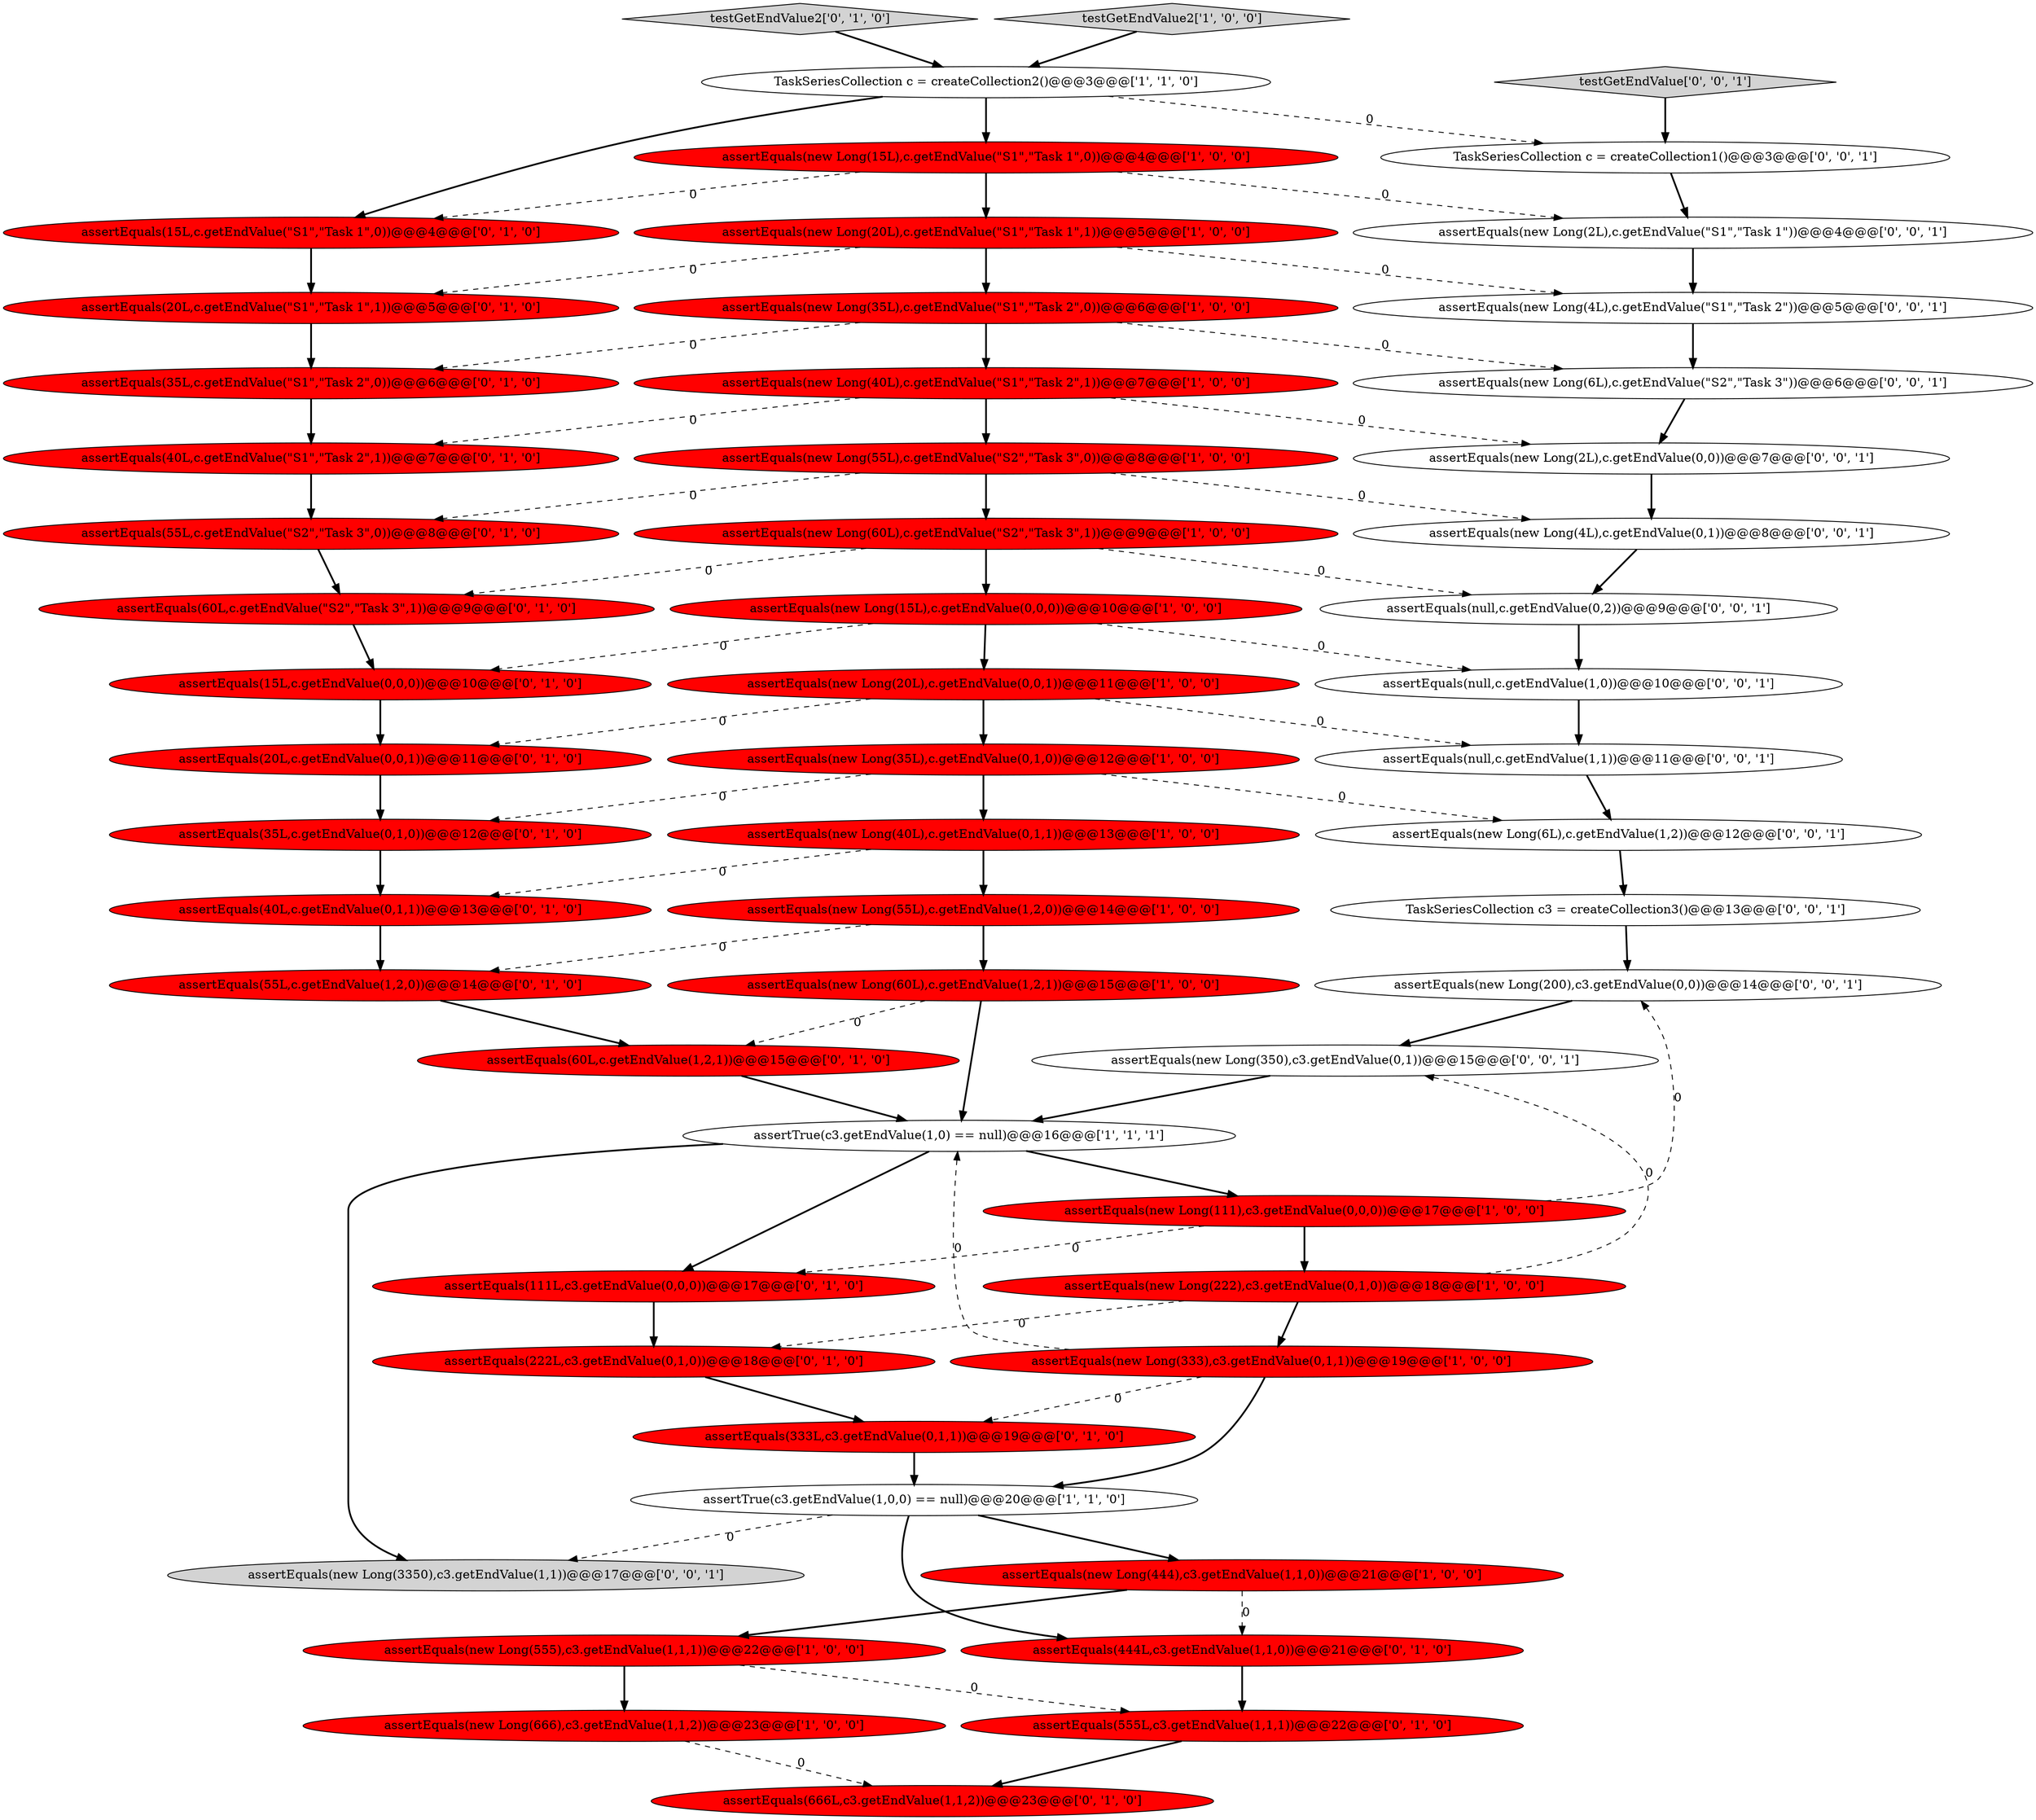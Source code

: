 digraph {
18 [style = filled, label = "assertEquals(new Long(15L),c.getEndValue(\"S1\",\"Task 1\",0))@@@4@@@['1', '0', '0']", fillcolor = red, shape = ellipse image = "AAA1AAABBB1BBB"];
0 [style = filled, label = "assertEquals(new Long(55L),c.getEndValue(1,2,0))@@@14@@@['1', '0', '0']", fillcolor = red, shape = ellipse image = "AAA1AAABBB1BBB"];
53 [style = filled, label = "testGetEndValue['0', '0', '1']", fillcolor = lightgray, shape = diamond image = "AAA0AAABBB3BBB"];
54 [style = filled, label = "assertEquals(new Long(6L),c.getEndValue(\"S2\",\"Task 3\"))@@@6@@@['0', '0', '1']", fillcolor = white, shape = ellipse image = "AAA0AAABBB3BBB"];
27 [style = filled, label = "assertEquals(60L,c.getEndValue(\"S2\",\"Task 3\",1))@@@9@@@['0', '1', '0']", fillcolor = red, shape = ellipse image = "AAA1AAABBB2BBB"];
43 [style = filled, label = "assertEquals(new Long(4L),c.getEndValue(\"S1\",\"Task 2\"))@@@5@@@['0', '0', '1']", fillcolor = white, shape = ellipse image = "AAA0AAABBB3BBB"];
15 [style = filled, label = "assertEquals(new Long(666),c3.getEndValue(1,1,2))@@@23@@@['1', '0', '0']", fillcolor = red, shape = ellipse image = "AAA1AAABBB1BBB"];
52 [style = filled, label = "assertEquals(null,c.getEndValue(1,1))@@@11@@@['0', '0', '1']", fillcolor = white, shape = ellipse image = "AAA0AAABBB3BBB"];
44 [style = filled, label = "assertEquals(null,c.getEndValue(1,0))@@@10@@@['0', '0', '1']", fillcolor = white, shape = ellipse image = "AAA0AAABBB3BBB"];
45 [style = filled, label = "assertEquals(null,c.getEndValue(0,2))@@@9@@@['0', '0', '1']", fillcolor = white, shape = ellipse image = "AAA0AAABBB3BBB"];
48 [style = filled, label = "assertEquals(new Long(4L),c.getEndValue(0,1))@@@8@@@['0', '0', '1']", fillcolor = white, shape = ellipse image = "AAA0AAABBB3BBB"];
28 [style = filled, label = "assertEquals(222L,c3.getEndValue(0,1,0))@@@18@@@['0', '1', '0']", fillcolor = red, shape = ellipse image = "AAA1AAABBB2BBB"];
39 [style = filled, label = "assertEquals(333L,c3.getEndValue(0,1,1))@@@19@@@['0', '1', '0']", fillcolor = red, shape = ellipse image = "AAA1AAABBB2BBB"];
21 [style = filled, label = "TaskSeriesCollection c = createCollection2()@@@3@@@['1', '1', '0']", fillcolor = white, shape = ellipse image = "AAA0AAABBB1BBB"];
42 [style = filled, label = "assertEquals(new Long(2L),c.getEndValue(\"S1\",\"Task 1\"))@@@4@@@['0', '0', '1']", fillcolor = white, shape = ellipse image = "AAA0AAABBB3BBB"];
4 [style = filled, label = "assertEquals(new Long(40L),c.getEndValue(\"S1\",\"Task 2\",1))@@@7@@@['1', '0', '0']", fillcolor = red, shape = ellipse image = "AAA1AAABBB1BBB"];
51 [style = filled, label = "assertEquals(new Long(350),c3.getEndValue(0,1))@@@15@@@['0', '0', '1']", fillcolor = white, shape = ellipse image = "AAA0AAABBB3BBB"];
34 [style = filled, label = "assertEquals(15L,c.getEndValue(\"S1\",\"Task 1\",0))@@@4@@@['0', '1', '0']", fillcolor = red, shape = ellipse image = "AAA1AAABBB2BBB"];
26 [style = filled, label = "assertEquals(55L,c.getEndValue(1,2,0))@@@14@@@['0', '1', '0']", fillcolor = red, shape = ellipse image = "AAA1AAABBB2BBB"];
10 [style = filled, label = "assertTrue(c3.getEndValue(1,0,0) == null)@@@20@@@['1', '1', '0']", fillcolor = white, shape = ellipse image = "AAA0AAABBB1BBB"];
6 [style = filled, label = "assertEquals(new Long(40L),c.getEndValue(0,1,1))@@@13@@@['1', '0', '0']", fillcolor = red, shape = ellipse image = "AAA1AAABBB1BBB"];
33 [style = filled, label = "assertEquals(111L,c3.getEndValue(0,0,0))@@@17@@@['0', '1', '0']", fillcolor = red, shape = ellipse image = "AAA1AAABBB2BBB"];
20 [style = filled, label = "assertEquals(new Long(20L),c.getEndValue(\"S1\",\"Task 1\",1))@@@5@@@['1', '0', '0']", fillcolor = red, shape = ellipse image = "AAA1AAABBB1BBB"];
46 [style = filled, label = "assertEquals(new Long(200),c3.getEndValue(0,0))@@@14@@@['0', '0', '1']", fillcolor = white, shape = ellipse image = "AAA0AAABBB3BBB"];
22 [style = filled, label = "assertEquals(20L,c.getEndValue(\"S1\",\"Task 1\",1))@@@5@@@['0', '1', '0']", fillcolor = red, shape = ellipse image = "AAA1AAABBB2BBB"];
19 [style = filled, label = "assertEquals(new Long(333),c3.getEndValue(0,1,1))@@@19@@@['1', '0', '0']", fillcolor = red, shape = ellipse image = "AAA1AAABBB1BBB"];
29 [style = filled, label = "testGetEndValue2['0', '1', '0']", fillcolor = lightgray, shape = diamond image = "AAA0AAABBB2BBB"];
41 [style = filled, label = "assertEquals(new Long(3350),c3.getEndValue(1,1))@@@17@@@['0', '0', '1']", fillcolor = lightgray, shape = ellipse image = "AAA0AAABBB3BBB"];
32 [style = filled, label = "assertEquals(35L,c.getEndValue(\"S1\",\"Task 2\",0))@@@6@@@['0', '1', '0']", fillcolor = red, shape = ellipse image = "AAA1AAABBB2BBB"];
17 [style = filled, label = "assertEquals(new Long(35L),c.getEndValue(0,1,0))@@@12@@@['1', '0', '0']", fillcolor = red, shape = ellipse image = "AAA1AAABBB1BBB"];
36 [style = filled, label = "assertEquals(35L,c.getEndValue(0,1,0))@@@12@@@['0', '1', '0']", fillcolor = red, shape = ellipse image = "AAA1AAABBB2BBB"];
38 [style = filled, label = "assertEquals(60L,c.getEndValue(1,2,1))@@@15@@@['0', '1', '0']", fillcolor = red, shape = ellipse image = "AAA1AAABBB2BBB"];
2 [style = filled, label = "assertEquals(new Long(555),c3.getEndValue(1,1,1))@@@22@@@['1', '0', '0']", fillcolor = red, shape = ellipse image = "AAA1AAABBB1BBB"];
12 [style = filled, label = "assertEquals(new Long(60L),c.getEndValue(\"S2\",\"Task 3\",1))@@@9@@@['1', '0', '0']", fillcolor = red, shape = ellipse image = "AAA1AAABBB1BBB"];
5 [style = filled, label = "assertEquals(new Long(35L),c.getEndValue(\"S1\",\"Task 2\",0))@@@6@@@['1', '0', '0']", fillcolor = red, shape = ellipse image = "AAA1AAABBB1BBB"];
11 [style = filled, label = "testGetEndValue2['1', '0', '0']", fillcolor = lightgray, shape = diamond image = "AAA0AAABBB1BBB"];
31 [style = filled, label = "assertEquals(20L,c.getEndValue(0,0,1))@@@11@@@['0', '1', '0']", fillcolor = red, shape = ellipse image = "AAA1AAABBB2BBB"];
14 [style = filled, label = "assertEquals(new Long(222),c3.getEndValue(0,1,0))@@@18@@@['1', '0', '0']", fillcolor = red, shape = ellipse image = "AAA1AAABBB1BBB"];
40 [style = filled, label = "assertEquals(666L,c3.getEndValue(1,1,2))@@@23@@@['0', '1', '0']", fillcolor = red, shape = ellipse image = "AAA1AAABBB2BBB"];
47 [style = filled, label = "TaskSeriesCollection c3 = createCollection3()@@@13@@@['0', '0', '1']", fillcolor = white, shape = ellipse image = "AAA0AAABBB3BBB"];
7 [style = filled, label = "assertEquals(new Long(444),c3.getEndValue(1,1,0))@@@21@@@['1', '0', '0']", fillcolor = red, shape = ellipse image = "AAA1AAABBB1BBB"];
24 [style = filled, label = "assertEquals(40L,c.getEndValue(0,1,1))@@@13@@@['0', '1', '0']", fillcolor = red, shape = ellipse image = "AAA1AAABBB2BBB"];
13 [style = filled, label = "assertTrue(c3.getEndValue(1,0) == null)@@@16@@@['1', '1', '1']", fillcolor = white, shape = ellipse image = "AAA0AAABBB1BBB"];
30 [style = filled, label = "assertEquals(55L,c.getEndValue(\"S2\",\"Task 3\",0))@@@8@@@['0', '1', '0']", fillcolor = red, shape = ellipse image = "AAA1AAABBB2BBB"];
3 [style = filled, label = "assertEquals(new Long(55L),c.getEndValue(\"S2\",\"Task 3\",0))@@@8@@@['1', '0', '0']", fillcolor = red, shape = ellipse image = "AAA1AAABBB1BBB"];
1 [style = filled, label = "assertEquals(new Long(60L),c.getEndValue(1,2,1))@@@15@@@['1', '0', '0']", fillcolor = red, shape = ellipse image = "AAA1AAABBB1BBB"];
16 [style = filled, label = "assertEquals(new Long(20L),c.getEndValue(0,0,1))@@@11@@@['1', '0', '0']", fillcolor = red, shape = ellipse image = "AAA1AAABBB1BBB"];
9 [style = filled, label = "assertEquals(new Long(111),c3.getEndValue(0,0,0))@@@17@@@['1', '0', '0']", fillcolor = red, shape = ellipse image = "AAA1AAABBB1BBB"];
35 [style = filled, label = "assertEquals(15L,c.getEndValue(0,0,0))@@@10@@@['0', '1', '0']", fillcolor = red, shape = ellipse image = "AAA1AAABBB2BBB"];
37 [style = filled, label = "assertEquals(444L,c3.getEndValue(1,1,0))@@@21@@@['0', '1', '0']", fillcolor = red, shape = ellipse image = "AAA1AAABBB2BBB"];
50 [style = filled, label = "TaskSeriesCollection c = createCollection1()@@@3@@@['0', '0', '1']", fillcolor = white, shape = ellipse image = "AAA0AAABBB3BBB"];
55 [style = filled, label = "assertEquals(new Long(2L),c.getEndValue(0,0))@@@7@@@['0', '0', '1']", fillcolor = white, shape = ellipse image = "AAA0AAABBB3BBB"];
23 [style = filled, label = "assertEquals(555L,c3.getEndValue(1,1,1))@@@22@@@['0', '1', '0']", fillcolor = red, shape = ellipse image = "AAA1AAABBB2BBB"];
49 [style = filled, label = "assertEquals(new Long(6L),c.getEndValue(1,2))@@@12@@@['0', '0', '1']", fillcolor = white, shape = ellipse image = "AAA0AAABBB3BBB"];
25 [style = filled, label = "assertEquals(40L,c.getEndValue(\"S1\",\"Task 2\",1))@@@7@@@['0', '1', '0']", fillcolor = red, shape = ellipse image = "AAA1AAABBB2BBB"];
8 [style = filled, label = "assertEquals(new Long(15L),c.getEndValue(0,0,0))@@@10@@@['1', '0', '0']", fillcolor = red, shape = ellipse image = "AAA1AAABBB1BBB"];
21->50 [style = dashed, label="0"];
54->55 [style = bold, label=""];
8->16 [style = bold, label=""];
16->31 [style = dashed, label="0"];
25->30 [style = bold, label=""];
8->35 [style = dashed, label="0"];
15->40 [style = dashed, label="0"];
1->13 [style = bold, label=""];
21->18 [style = bold, label=""];
4->25 [style = dashed, label="0"];
46->51 [style = bold, label=""];
55->48 [style = bold, label=""];
10->41 [style = dashed, label="0"];
36->24 [style = bold, label=""];
2->15 [style = bold, label=""];
32->25 [style = bold, label=""];
9->14 [style = bold, label=""];
1->38 [style = dashed, label="0"];
17->36 [style = dashed, label="0"];
9->46 [style = dashed, label="0"];
35->31 [style = bold, label=""];
4->3 [style = bold, label=""];
5->54 [style = dashed, label="0"];
33->28 [style = bold, label=""];
30->27 [style = bold, label=""];
22->32 [style = bold, label=""];
16->17 [style = bold, label=""];
10->7 [style = bold, label=""];
18->42 [style = dashed, label="0"];
5->32 [style = dashed, label="0"];
18->20 [style = bold, label=""];
4->55 [style = dashed, label="0"];
7->2 [style = bold, label=""];
12->27 [style = dashed, label="0"];
3->48 [style = dashed, label="0"];
2->23 [style = dashed, label="0"];
3->30 [style = dashed, label="0"];
12->45 [style = dashed, label="0"];
16->52 [style = dashed, label="0"];
17->6 [style = bold, label=""];
14->28 [style = dashed, label="0"];
28->39 [style = bold, label=""];
11->21 [style = bold, label=""];
19->13 [style = dashed, label="0"];
21->34 [style = bold, label=""];
31->36 [style = bold, label=""];
14->19 [style = bold, label=""];
19->10 [style = bold, label=""];
0->26 [style = dashed, label="0"];
3->12 [style = bold, label=""];
45->44 [style = bold, label=""];
51->13 [style = bold, label=""];
29->21 [style = bold, label=""];
27->35 [style = bold, label=""];
53->50 [style = bold, label=""];
13->41 [style = bold, label=""];
18->34 [style = dashed, label="0"];
24->26 [style = bold, label=""];
50->42 [style = bold, label=""];
19->39 [style = dashed, label="0"];
12->8 [style = bold, label=""];
0->1 [style = bold, label=""];
5->4 [style = bold, label=""];
13->9 [style = bold, label=""];
8->44 [style = dashed, label="0"];
43->54 [style = bold, label=""];
20->43 [style = dashed, label="0"];
10->37 [style = bold, label=""];
42->43 [style = bold, label=""];
52->49 [style = bold, label=""];
14->51 [style = dashed, label="0"];
47->46 [style = bold, label=""];
6->0 [style = bold, label=""];
17->49 [style = dashed, label="0"];
37->23 [style = bold, label=""];
34->22 [style = bold, label=""];
20->5 [style = bold, label=""];
49->47 [style = bold, label=""];
9->33 [style = dashed, label="0"];
26->38 [style = bold, label=""];
48->45 [style = bold, label=""];
23->40 [style = bold, label=""];
6->24 [style = dashed, label="0"];
39->10 [style = bold, label=""];
44->52 [style = bold, label=""];
20->22 [style = dashed, label="0"];
7->37 [style = dashed, label="0"];
13->33 [style = bold, label=""];
38->13 [style = bold, label=""];
}
